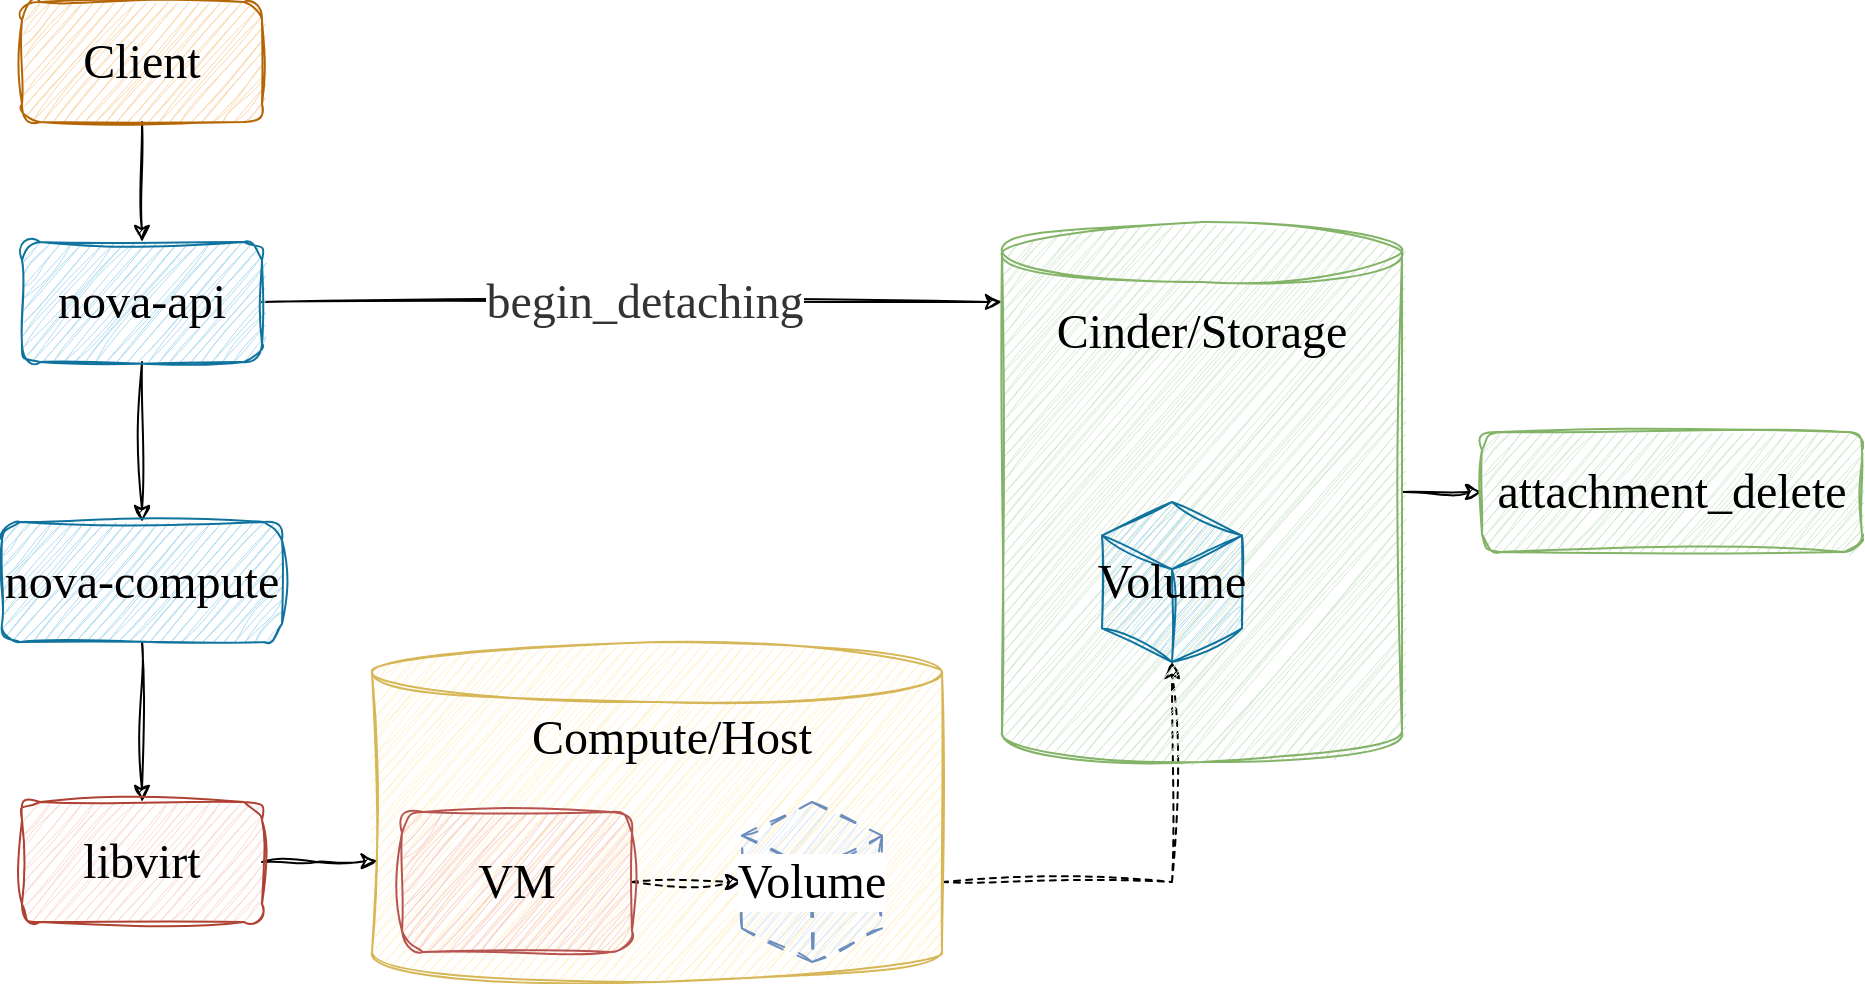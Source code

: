 <mxfile version="28.0.6">
  <diagram name="Page-1" id="V7LjECoe9bcYNrktIR_3">
    <mxGraphModel dx="946" dy="679" grid="1" gridSize="10" guides="1" tooltips="1" connect="1" arrows="1" fold="1" page="1" pageScale="1" pageWidth="850" pageHeight="1100" math="0" shadow="0">
      <root>
        <mxCell id="0" />
        <mxCell id="1" parent="0" />
        <mxCell id="WzGXvEoTK6vFrNUiETrb-26" value="" style="edgeStyle=orthogonalEdgeStyle;rounded=0;sketch=1;hachureGap=4;jiggle=2;curveFitting=1;orthogonalLoop=1;jettySize=auto;html=1;fontFamily=Times New Roman;fontSize=24;labelBackgroundColor=none;" edge="1" parent="1" source="xj99DeK8iz7ToHMCPPsC-1" target="xj99DeK8iz7ToHMCPPsC-2">
          <mxGeometry relative="1" as="geometry" />
        </mxCell>
        <mxCell id="xj99DeK8iz7ToHMCPPsC-1" value="Client" style="rounded=1;whiteSpace=wrap;html=1;sketch=1;hachureGap=4;jiggle=2;curveFitting=1;fontFamily=Times New Roman;fontSize=24;labelBackgroundColor=none;fillColor=#fad7ac;strokeColor=#b46504;" parent="1" vertex="1">
          <mxGeometry x="80" y="200" width="120" height="60" as="geometry" />
        </mxCell>
        <mxCell id="xj99DeK8iz7ToHMCPPsC-4" value="" style="edgeStyle=orthogonalEdgeStyle;rounded=0;sketch=1;hachureGap=4;jiggle=2;curveFitting=1;orthogonalLoop=1;jettySize=auto;html=1;fontFamily=Times New Roman;entryX=0;entryY=0.148;entryDx=0;entryDy=0;entryPerimeter=0;fontSize=24;labelBackgroundColor=none;" parent="1" source="xj99DeK8iz7ToHMCPPsC-2" edge="1" target="WzGXvEoTK6vFrNUiETrb-4">
          <mxGeometry relative="1" as="geometry">
            <mxPoint x="399" y="350" as="targetPoint" />
          </mxGeometry>
        </mxCell>
        <mxCell id="xj99DeK8iz7ToHMCPPsC-5" value="&lt;span style=&quot;caret-color: rgb(0, 122, 255); color: rgb(51, 51, 51); orphans: 4; text-align: left; white-space: pre-wrap;&quot;&gt;begin_detaching&lt;/span&gt;" style="edgeLabel;html=1;align=center;verticalAlign=middle;resizable=0;points=[];sketch=1;hachureGap=4;jiggle=2;curveFitting=1;fontFamily=Times New Roman;fontSize=24;labelBackgroundColor=default;" parent="xj99DeK8iz7ToHMCPPsC-4" vertex="1" connectable="0">
          <mxGeometry x="0.029" relative="1" as="geometry">
            <mxPoint as="offset" />
          </mxGeometry>
        </mxCell>
        <mxCell id="xj99DeK8iz7ToHMCPPsC-7" value="" style="edgeStyle=orthogonalEdgeStyle;rounded=0;sketch=1;hachureGap=4;jiggle=2;curveFitting=1;orthogonalLoop=1;jettySize=auto;html=1;fontFamily=Times New Roman;fontSize=24;labelBackgroundColor=none;" parent="1" source="xj99DeK8iz7ToHMCPPsC-2" target="xj99DeK8iz7ToHMCPPsC-6" edge="1">
          <mxGeometry relative="1" as="geometry" />
        </mxCell>
        <mxCell id="xj99DeK8iz7ToHMCPPsC-2" value="nova-api" style="rounded=1;whiteSpace=wrap;html=1;sketch=1;hachureGap=4;jiggle=2;curveFitting=1;fontFamily=Times New Roman;fontSize=24;labelBackgroundColor=none;fillColor=#b1ddf0;strokeColor=#10739e;" parent="1" vertex="1">
          <mxGeometry x="80" y="320" width="120" height="60" as="geometry" />
        </mxCell>
        <mxCell id="xj99DeK8iz7ToHMCPPsC-15" value="" style="edgeStyle=orthogonalEdgeStyle;rounded=0;sketch=1;hachureGap=4;jiggle=2;curveFitting=1;orthogonalLoop=1;jettySize=auto;html=1;fontFamily=Times New Roman;fontSize=24;labelBackgroundColor=none;" parent="1" source="xj99DeK8iz7ToHMCPPsC-6" target="xj99DeK8iz7ToHMCPPsC-14" edge="1">
          <mxGeometry relative="1" as="geometry" />
        </mxCell>
        <mxCell id="xj99DeK8iz7ToHMCPPsC-6" value="nova-compute" style="rounded=1;whiteSpace=wrap;html=1;sketch=1;hachureGap=4;jiggle=2;curveFitting=1;fontFamily=Times New Roman;fontSize=24;labelBackgroundColor=none;fillColor=#b1ddf0;strokeColor=#10739e;" parent="1" vertex="1">
          <mxGeometry x="70" y="460" width="140" height="60" as="geometry" />
        </mxCell>
        <mxCell id="WzGXvEoTK6vFrNUiETrb-21" value="" style="edgeStyle=orthogonalEdgeStyle;rounded=0;sketch=1;hachureGap=4;jiggle=2;curveFitting=1;orthogonalLoop=1;jettySize=auto;html=1;fontFamily=Times New Roman;entryX=0.01;entryY=0.644;entryDx=0;entryDy=0;entryPerimeter=0;fontSize=24;labelBackgroundColor=none;" edge="1" parent="1" source="xj99DeK8iz7ToHMCPPsC-14" target="WzGXvEoTK6vFrNUiETrb-1">
          <mxGeometry relative="1" as="geometry" />
        </mxCell>
        <mxCell id="xj99DeK8iz7ToHMCPPsC-14" value="libvirt" style="rounded=1;whiteSpace=wrap;html=1;sketch=1;hachureGap=4;jiggle=2;curveFitting=1;fontFamily=Times New Roman;fontSize=24;labelBackgroundColor=none;fillColor=#fad9d5;strokeColor=#ae4132;" parent="1" vertex="1">
          <mxGeometry x="80" y="600" width="120" height="60" as="geometry" />
        </mxCell>
        <mxCell id="WzGXvEoTK6vFrNUiETrb-9" value="" style="edgeStyle=orthogonalEdgeStyle;rounded=0;sketch=1;hachureGap=4;jiggle=2;curveFitting=1;orthogonalLoop=1;jettySize=auto;html=1;fontFamily=Times New Roman;exitX=1;exitY=0;exitDx=0;exitDy=120;exitPerimeter=0;dashed=1;fontSize=24;labelBackgroundColor=none;" edge="1" parent="1" source="WzGXvEoTK6vFrNUiETrb-1" target="WzGXvEoTK6vFrNUiETrb-13">
          <mxGeometry relative="1" as="geometry">
            <mxPoint x="405" y="489.5" as="sourcePoint" />
            <mxPoint x="558" y="488.51" as="targetPoint" />
            <Array as="points">
              <mxPoint x="655" y="640" />
            </Array>
          </mxGeometry>
        </mxCell>
        <mxCell id="WzGXvEoTK6vFrNUiETrb-1" value="" style="shape=cylinder3;whiteSpace=wrap;html=1;boundedLbl=1;backgroundOutline=1;size=15;sketch=1;hachureGap=4;jiggle=2;curveFitting=1;fontFamily=Times New Roman;fillColor=#fff2cc;strokeColor=#d6b656;fontSize=24;labelBackgroundColor=none;" vertex="1" parent="1">
          <mxGeometry x="255" y="520" width="285" height="170" as="geometry" />
        </mxCell>
        <mxCell id="WzGXvEoTK6vFrNUiETrb-20" value="" style="edgeStyle=orthogonalEdgeStyle;rounded=0;sketch=1;hachureGap=4;jiggle=2;curveFitting=1;orthogonalLoop=1;jettySize=auto;html=1;fontFamily=Times New Roman;dashed=1;strokeWidth=1;fontSize=24;labelBackgroundColor=none;" edge="1" parent="1" source="WzGXvEoTK6vFrNUiETrb-2" target="WzGXvEoTK6vFrNUiETrb-19">
          <mxGeometry relative="1" as="geometry" />
        </mxCell>
        <mxCell id="WzGXvEoTK6vFrNUiETrb-2" value="VM" style="rounded=1;whiteSpace=wrap;html=1;sketch=1;hachureGap=4;jiggle=2;curveFitting=1;fontFamily=Times New Roman;fillColor=#f8cecc;strokeColor=#b85450;fontSize=24;labelBackgroundColor=none;" vertex="1" parent="1">
          <mxGeometry x="270" y="605" width="115" height="70" as="geometry" />
        </mxCell>
        <mxCell id="WzGXvEoTK6vFrNUiETrb-25" value="" style="edgeStyle=orthogonalEdgeStyle;rounded=0;sketch=1;hachureGap=4;jiggle=2;curveFitting=1;orthogonalLoop=1;jettySize=auto;html=1;fontFamily=Times New Roman;fontSize=24;labelBackgroundColor=none;" edge="1" parent="1" source="WzGXvEoTK6vFrNUiETrb-4" target="WzGXvEoTK6vFrNUiETrb-24">
          <mxGeometry relative="1" as="geometry" />
        </mxCell>
        <mxCell id="WzGXvEoTK6vFrNUiETrb-4" value="" style="shape=cylinder3;whiteSpace=wrap;html=1;boundedLbl=1;backgroundOutline=1;size=15;sketch=1;hachureGap=4;jiggle=2;curveFitting=1;fontFamily=Times New Roman;fillColor=#d5e8d4;strokeColor=#82b366;fontSize=24;labelBackgroundColor=none;" vertex="1" parent="1">
          <mxGeometry x="570" y="310" width="200" height="270" as="geometry" />
        </mxCell>
        <mxCell id="WzGXvEoTK6vFrNUiETrb-5" value="Compute/Host" style="text;html=1;align=center;verticalAlign=middle;whiteSpace=wrap;rounded=0;fontFamily=Times New Roman;fontSize=24;labelBackgroundColor=none;" vertex="1" parent="1">
          <mxGeometry x="365" y="550" width="80" height="35" as="geometry" />
        </mxCell>
        <mxCell id="WzGXvEoTK6vFrNUiETrb-13" value="&lt;span style=&quot;&quot;&gt;Volume&lt;/span&gt;" style="html=1;whiteSpace=wrap;shape=isoCube2;backgroundOutline=1;isoAngle=15;sketch=1;hachureGap=4;jiggle=2;curveFitting=1;fontFamily=Times New Roman;fontSize=24;labelBackgroundColor=none;fillColor=#b1ddf0;strokeColor=#10739e;" vertex="1" parent="1">
          <mxGeometry x="620" y="450" width="70" height="80" as="geometry" />
        </mxCell>
        <mxCell id="WzGXvEoTK6vFrNUiETrb-14" value="&lt;span&gt;Cinder/Storage&lt;/span&gt;" style="text;html=1;align=center;verticalAlign=middle;whiteSpace=wrap;rounded=0;fontFamily=Times New Roman;fontSize=24;labelBackgroundColor=none;" vertex="1" parent="1">
          <mxGeometry x="640" y="350" width="60" height="30" as="geometry" />
        </mxCell>
        <mxCell id="WzGXvEoTK6vFrNUiETrb-19" value="&lt;span style=&quot;&quot;&gt;Volume&lt;/span&gt;" style="html=1;whiteSpace=wrap;shape=isoCube2;backgroundOutline=1;isoAngle=15;sketch=1;hachureGap=4;jiggle=2;curveFitting=1;fontFamily=Times New Roman;dashed=1;dashPattern=8 8;fontSize=24;labelBackgroundColor=default;fillColor=#dae8fc;strokeColor=#6c8ebf;" vertex="1" parent="1">
          <mxGeometry x="440" y="600" width="70" height="80" as="geometry" />
        </mxCell>
        <mxCell id="WzGXvEoTK6vFrNUiETrb-24" value="attachment_delete" style="rounded=1;whiteSpace=wrap;html=1;fontSize=24;fontFamily=Times New Roman;fillColor=#d5e8d4;strokeColor=#82b366;sketch=1;hachureGap=4;jiggle=2;curveFitting=1;labelBackgroundColor=none;" vertex="1" parent="1">
          <mxGeometry x="810" y="415" width="190" height="60" as="geometry" />
        </mxCell>
      </root>
    </mxGraphModel>
  </diagram>
</mxfile>

